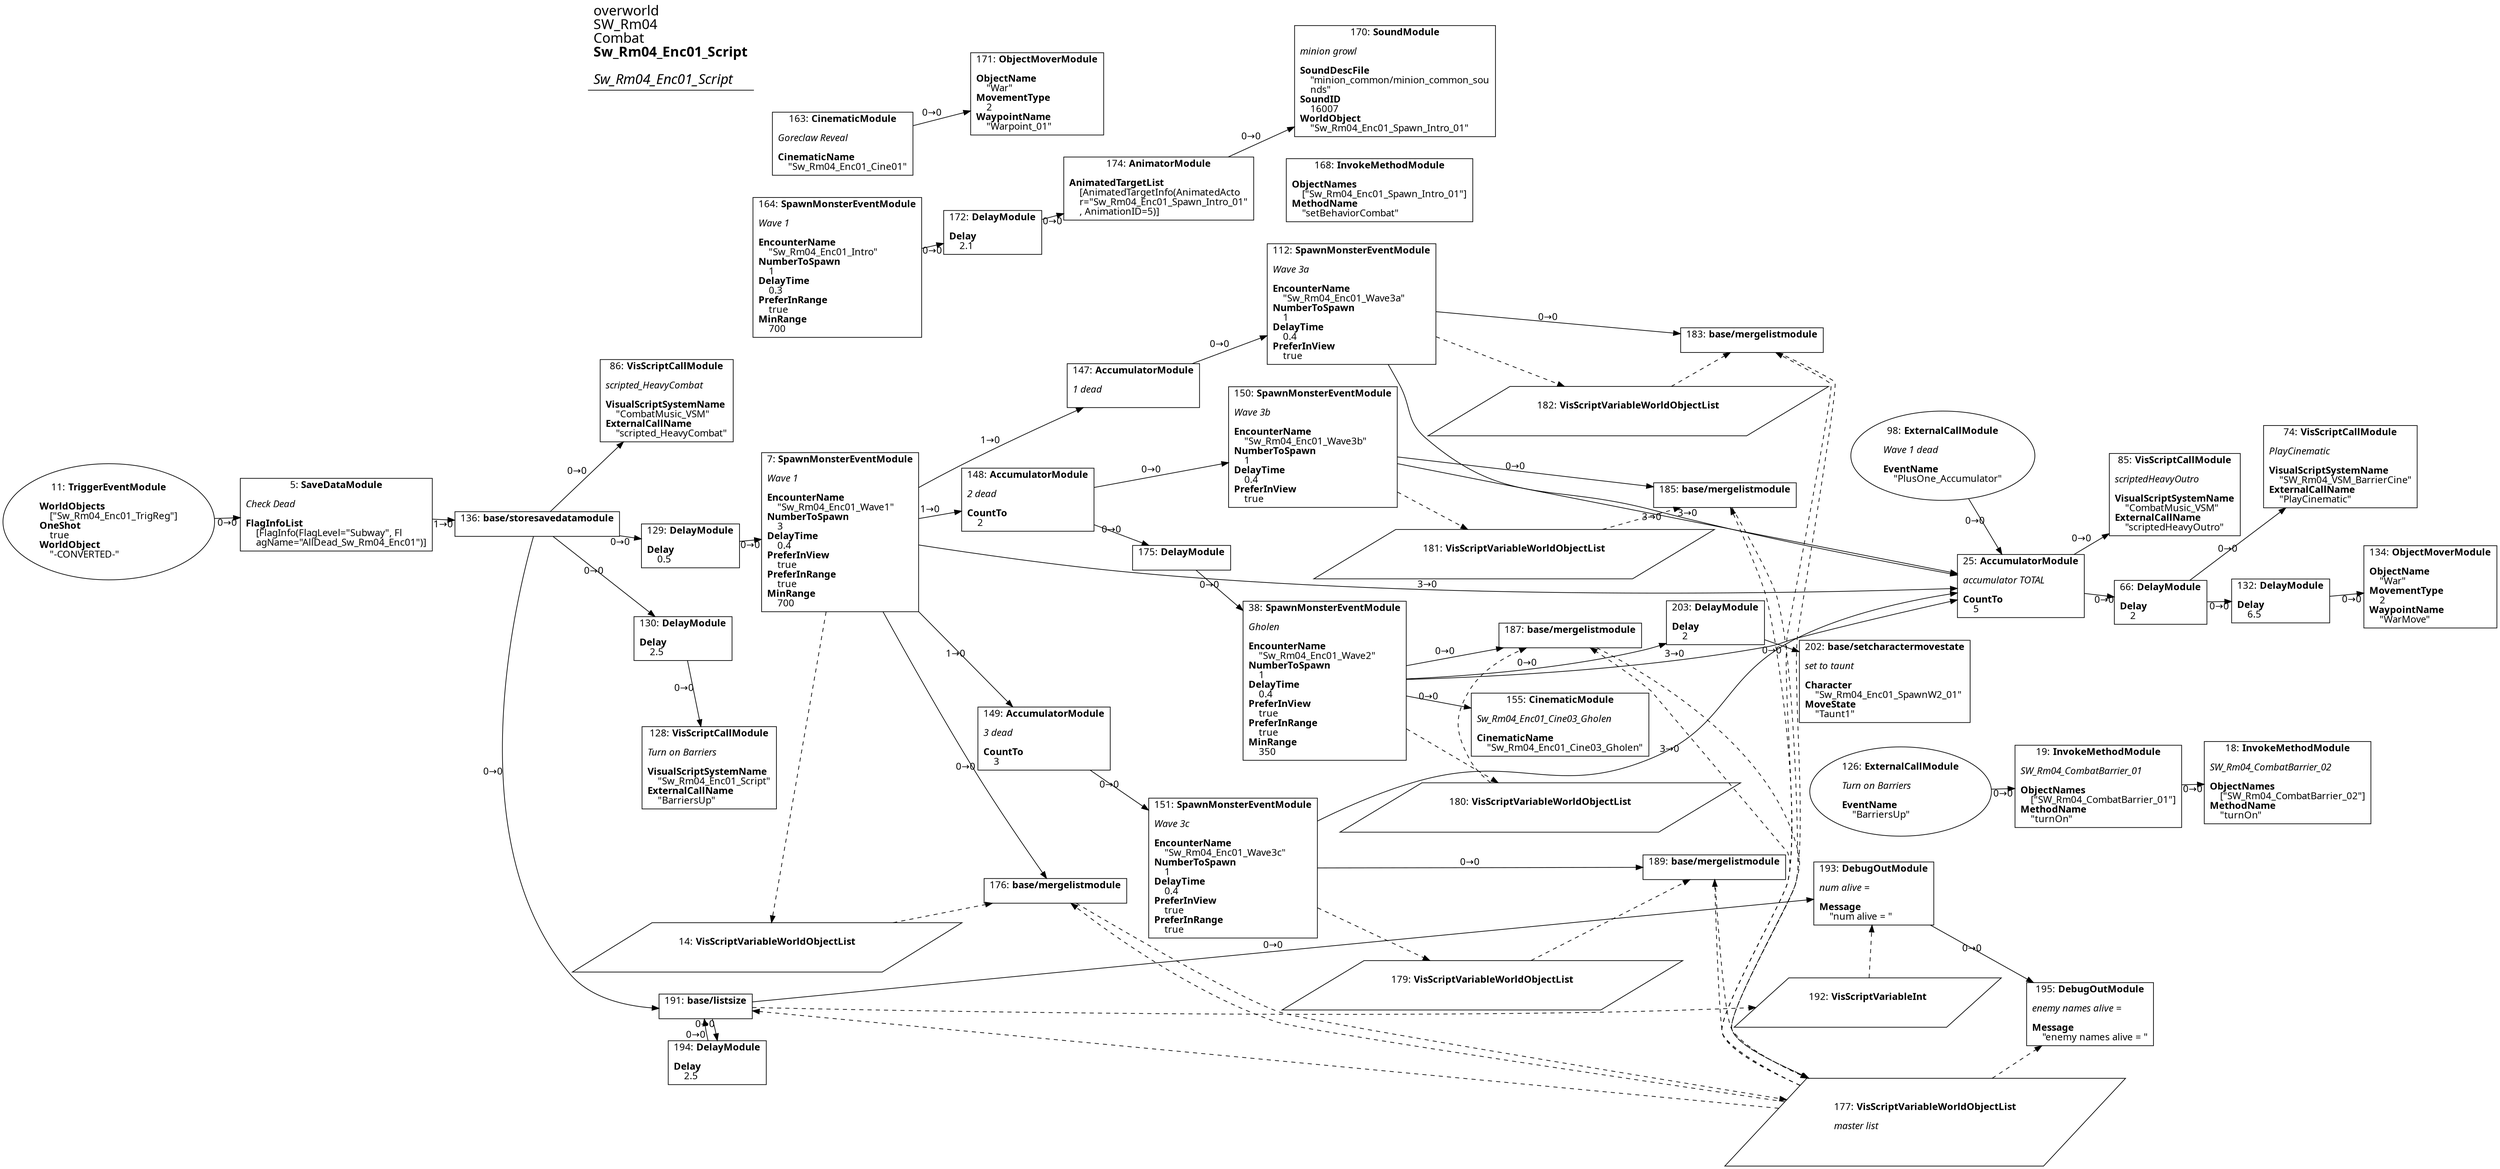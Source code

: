 digraph {
    layout = fdp;
    overlap = prism;
    sep = "+16";
    splines = spline;

    node [ shape = box ];

    graph [ fontname = "Segoe UI" ];
    node [ fontname = "Segoe UI" ];
    edge [ fontname = "Segoe UI" ];

    5 [ label = <5: <b>SaveDataModule</b><br/><br/><i>Check Dead<br align="left"/></i><br align="left"/><b>FlagInfoList</b><br align="left"/>    [FlagInfo(FlagLevel=&quot;Subway&quot;, Fl<br align="left"/>    agName=&quot;AllDead_Sw_Rm04_Enc01&quot;)]<br align="left"/>> ];
    5 [ pos = "0.75900006,0.19700001!" ];
    5 -> 136 [ label = "1→0" ];

    7 [ label = <7: <b>SpawnMonsterEventModule</b><br/><br/><i>Wave 1<br align="left"/></i><br align="left"/><b>EncounterName</b><br align="left"/>    &quot;Sw_Rm04_Enc01_Wave1&quot;<br align="left"/><b>NumberToSpawn</b><br align="left"/>    3<br align="left"/><b>DelayTime</b><br align="left"/>    0.4<br align="left"/><b>PreferInView</b><br align="left"/>    true<br align="left"/><b>PreferInRange</b><br align="left"/>    true<br align="left"/><b>MinRange</b><br align="left"/>    700<br align="left"/>> ];
    7 [ pos = "1.552,0.095000006!" ];
    7 -> 149 [ label = "1→0" ];
    7 -> 148 [ label = "1→0" ];
    7 -> 147 [ label = "1→0" ];
    7 -> 176 [ label = "0→0" ];
    7 -> 25 [ label = "3→0" ];
    7 -> 14 [ style = dashed ];

    11 [ label = <11: <b>TriggerEventModule</b><br/><br/><b>WorldObjects</b><br align="left"/>    [&quot;Sw_Rm04_Enc01_TrigReg&quot;]<br align="left"/><b>OneShot</b><br align="left"/>    true<br align="left"/><b>WorldObject</b><br align="left"/>    &quot;-CONVERTED-&quot;<br align="left"/>> ];
    11 [ shape = oval ]
    11 [ pos = "0.521,0.19700001!" ];
    11 -> 5 [ label = "0→0" ];

    14 [ label = <14: <b>VisScriptVariableWorldObjectList</b><br/><br/>> ];
    14 [ shape = parallelogram ]
    14 [ pos = "1.7420001,-0.78400004!" ];

    18 [ label = <18: <b>InvokeMethodModule</b><br/><br/><i>SW_Rm04_CombatBarrier_02<br align="left"/></i><br align="left"/><b>ObjectNames</b><br align="left"/>    [&quot;SW_Rm04_CombatBarrier_02&quot;]<br align="left"/><b>MethodName</b><br align="left"/>    &quot;turnOn&quot;<br align="left"/>> ];
    18 [ pos = "4.242,-0.587!" ];

    19 [ label = <19: <b>InvokeMethodModule</b><br/><br/><i>SW_Rm04_CombatBarrier_01<br align="left"/></i><br align="left"/><b>ObjectNames</b><br align="left"/>    [&quot;SW_Rm04_CombatBarrier_01&quot;]<br align="left"/><b>MethodName</b><br align="left"/>    &quot;turnOn&quot;<br align="left"/>> ];
    19 [ pos = "4.0420003,-0.587!" ];
    19 -> 18 [ label = "0→0" ];

    25 [ label = <25: <b>AccumulatorModule</b><br/><br/><i>accumulator TOTAL<br align="left"/></i><br align="left"/><b>CountTo</b><br align="left"/>    5<br align="left"/>> ];
    25 [ pos = "3.9910002,0.104!" ];
    25 -> 66 [ label = "0→0" ];
    25 -> 85 [ label = "0→0" ];

    38 [ label = <38: <b>SpawnMonsterEventModule</b><br/><br/><i>Gholen<br align="left"/></i><br align="left"/><b>EncounterName</b><br align="left"/>    &quot;Sw_Rm04_Enc01_Wave2&quot;<br align="left"/><b>NumberToSpawn</b><br align="left"/>    1<br align="left"/><b>DelayTime</b><br align="left"/>    0.4<br align="left"/><b>PreferInView</b><br align="left"/>    true<br align="left"/><b>PreferInRange</b><br align="left"/>    true<br align="left"/><b>MinRange</b><br align="left"/>    350<br align="left"/>> ];
    38 [ pos = "2.515,-0.091000006!" ];
    38 -> 25 [ label = "3→0" ];
    38 -> 155 [ label = "0→0" ];
    38 -> 187 [ label = "0→0" ];
    38 -> 203 [ label = "0→0" ];
    38 -> 180 [ style = dashed ];

    66 [ label = <66: <b>DelayModule</b><br/><br/><b>Delay</b><br align="left"/>    2<br align="left"/>> ];
    66 [ pos = "4.294,0.104!" ];
    66 -> 74 [ label = "0→0" ];
    66 -> 132 [ label = "0→0" ];

    74 [ label = <74: <b>VisScriptCallModule</b><br/><br/><i>PlayCinematic<br align="left"/></i><br align="left"/><b>VisualScriptSystemName</b><br align="left"/>    &quot;SW_Rm04_VSM_BarrierCine&quot;<br align="left"/><b>ExternalCallName</b><br align="left"/>    &quot;PlayCinematic&quot;<br align="left"/>> ];
    74 [ pos = "4.491,0.28500003!" ];

    85 [ label = <85: <b>VisScriptCallModule</b><br/><br/><i>scriptedHeavyOutro<br align="left"/></i><br align="left"/><b>VisualScriptSystemName</b><br align="left"/>    &quot;CombatMusic_VSM&quot;<br align="left"/><b>ExternalCallName</b><br align="left"/>    &quot;scriptedHeavyOutro&quot;<br align="left"/>> ];
    85 [ pos = "4.25,0.22500001!" ];

    86 [ label = <86: <b>VisScriptCallModule</b><br/><br/><i>scripted_HeavyCombat<br align="left"/></i><br align="left"/><b>VisualScriptSystemName</b><br align="left"/>    &quot;CombatMusic_VSM&quot;<br align="left"/><b>ExternalCallName</b><br align="left"/>    &quot;scripted_HeavyCombat&quot;<br align="left"/>> ];
    86 [ pos = "1.2670001,0.36800003!" ];

    98 [ label = <98: <b>ExternalCallModule</b><br/><br/><i>Wave 1 dead<br align="left"/></i><br align="left"/><b>EventName</b><br align="left"/>    &quot;PlusOne_Accumulator&quot;<br align="left"/>> ];
    98 [ shape = oval ]
    98 [ pos = "3.7670002,0.33800003!" ];
    98 -> 25 [ label = "0→0" ];

    112 [ label = <112: <b>SpawnMonsterEventModule</b><br/><br/><i>Wave 3a<br align="left"/></i><br align="left"/><b>EncounterName</b><br align="left"/>    &quot;Sw_Rm04_Enc01_Wave3a&quot;<br align="left"/><b>NumberToSpawn</b><br align="left"/>    1<br align="left"/><b>DelayTime</b><br align="left"/>    0.4<br align="left"/><b>PreferInView</b><br align="left"/>    true<br align="left"/>> ];
    112 [ pos = "2.5100002,0.50200003!" ];
    112 -> 25 [ label = "3→0" ];
    112 -> 183 [ label = "0→0" ];
    112 -> 182 [ style = dashed ];

    126 [ label = <126: <b>ExternalCallModule</b><br/><br/><i>Turn on Barriers<br align="left"/></i><br align="left"/><b>EventName</b><br align="left"/>    &quot;BarriersUp&quot;<br align="left"/>> ];
    126 [ shape = oval ]
    126 [ pos = "3.805,-0.587!" ];
    126 -> 19 [ label = "0→0" ];

    128 [ label = <128: <b>VisScriptCallModule</b><br/><br/><i>Turn on Barriers<br align="left"/></i><br align="left"/><b>VisualScriptSystemName</b><br align="left"/>    &quot;Sw_Rm04_Enc01_Script&quot;<br align="left"/><b>ExternalCallName</b><br align="left"/>    &quot;BarriersUp&quot;<br align="left"/>> ];
    128 [ pos = "1.4580001,-0.296!" ];

    129 [ label = <129: <b>DelayModule</b><br/><br/><b>Delay</b><br align="left"/>    0.5<br align="left"/>> ];
    129 [ pos = "1.268,0.095000006!" ];
    129 -> 7 [ label = "0→0" ];

    130 [ label = <130: <b>DelayModule</b><br/><br/><b>Delay</b><br align="left"/>    2.5<br align="left"/>> ];
    130 [ pos = "1.269,-0.1!" ];
    130 -> 128 [ label = "0→0" ];

    132 [ label = <132: <b>DelayModule</b><br/><br/><b>Delay</b><br align="left"/>    6.5<br align="left"/>> ];
    132 [ pos = "4.4880004,0.104!" ];
    132 -> 134 [ label = "0→0" ];

    134 [ label = <134: <b>ObjectMoverModule</b><br/><br/><b>ObjectName</b><br align="left"/>    &quot;War&quot;<br align="left"/><b>MovementType</b><br align="left"/>    2<br align="left"/><b>WaypointName</b><br align="left"/>    &quot;WarMove&quot;<br align="left"/>> ];
    134 [ pos = "4.668,0.104!" ];

    136 [ label = <136: <b>base/storesavedatamodule</b><br/><br/>> ];
    136 [ pos = "0.96800005,0.17400001!" ];
    136 -> 130 [ label = "0→0" ];
    136 -> 129 [ label = "0→0" ];
    136 -> 86 [ label = "0→0" ];
    136 -> 191 [ label = "0→0" ];

    147 [ label = <147: <b>AccumulatorModule</b><br/><br/><i>1 dead<br align="left"/></i><br align="left"/>> ];
    147 [ pos = "2.217,0.386!" ];
    147 -> 112 [ label = "0→0" ];

    148 [ label = <148: <b>AccumulatorModule</b><br/><br/><i>2 dead<br align="left"/></i><br align="left"/><b>CountTo</b><br align="left"/>    2<br align="left"/>> ];
    148 [ pos = "2.0670002,0.072000004!" ];
    148 -> 150 [ label = "0→0" ];
    148 -> 175 [ label = "0→0" ];

    149 [ label = <149: <b>AccumulatorModule</b><br/><br/><i>3 dead<br align="left"/></i><br align="left"/><b>CountTo</b><br align="left"/>    3<br align="left"/>> ];
    149 [ pos = "2.216,-0.252!" ];
    149 -> 151 [ label = "0→0" ];

    150 [ label = <150: <b>SpawnMonsterEventModule</b><br/><br/><i>Wave 3b<br align="left"/></i><br align="left"/><b>EncounterName</b><br align="left"/>    &quot;Sw_Rm04_Enc01_Wave3b&quot;<br align="left"/><b>NumberToSpawn</b><br align="left"/>    1<br align="left"/><b>DelayTime</b><br align="left"/>    0.4<br align="left"/><b>PreferInView</b><br align="left"/>    true<br align="left"/>> ];
    150 [ pos = "2.513,0.193!" ];
    150 -> 25 [ label = "3→0" ];
    150 -> 185 [ label = "0→0" ];
    150 -> 181 [ style = dashed ];

    151 [ label = <151: <b>SpawnMonsterEventModule</b><br/><br/><i>Wave 3c<br align="left"/></i><br align="left"/><b>EncounterName</b><br align="left"/>    &quot;Sw_Rm04_Enc01_Wave3c&quot;<br align="left"/><b>NumberToSpawn</b><br align="left"/>    1<br align="left"/><b>DelayTime</b><br align="left"/>    0.4<br align="left"/><b>PreferInView</b><br align="left"/>    true<br align="left"/><b>PreferInRange</b><br align="left"/>    true<br align="left"/>> ];
    151 [ pos = "2.5140002,-0.40500003!" ];
    151 -> 25 [ label = "3→0" ];
    151 -> 189 [ label = "0→0" ];
    151 -> 179 [ style = dashed ];

    155 [ label = <155: <b>CinematicModule</b><br/><br/><i>Sw_Rm04_Enc01_Cine03_Gholen<br align="left"/></i><br align="left"/><b>CinematicName</b><br align="left"/>    &quot;Sw_Rm04_Enc01_Cine03_Gholen&quot;<br align="left"/>> ];
    155 [ pos = "2.8880002,-0.17!" ];

    163 [ label = <163: <b>CinematicModule</b><br/><br/><i>Goreclaw Reveal<br align="left"/></i><br align="left"/><b>CinematicName</b><br align="left"/>    &quot;Sw_Rm04_Enc01_Cine01&quot;<br align="left"/>> ];
    163 [ pos = "0.634,1.9940001!" ];
    163 -> 171 [ label = "0→0" ];

    164 [ label = <164: <b>SpawnMonsterEventModule</b><br/><br/><i>Wave 1<br align="left"/></i><br align="left"/><b>EncounterName</b><br align="left"/>    &quot;Sw_Rm04_Enc01_Intro&quot;<br align="left"/><b>NumberToSpawn</b><br align="left"/>    1<br align="left"/><b>DelayTime</b><br align="left"/>    0.3<br align="left"/><b>PreferInRange</b><br align="left"/>    true<br align="left"/><b>MinRange</b><br align="left"/>    700<br align="left"/>> ];
    164 [ pos = "0.634,1.8490001!" ];
    164 -> 172 [ label = "0→0" ];

    168 [ label = <168: <b>InvokeMethodModule</b><br/><br/><b>ObjectNames</b><br align="left"/>    [&quot;Sw_Rm04_Enc01_Spawn_Intro_01&quot;]<br align="left"/><b>MethodName</b><br align="left"/>    &quot;setBehaviorCombat&quot;<br align="left"/>> ];
    168 [ pos = "1.3440001,1.761!" ];

    170 [ label = <170: <b>SoundModule</b><br/><br/><i>minion growl<br align="left"/></i><br align="left"/><b>SoundDescFile</b><br align="left"/>    &quot;minion_common/minion_common_sou<br align="left"/>    nds&quot;<br align="left"/><b>SoundID</b><br align="left"/>    16007<br align="left"/><b>WorldObject</b><br align="left"/>    &quot;Sw_Rm04_Enc01_Spawn_Intro_01&quot;<br align="left"/>> ];
    170 [ pos = "1.345,1.9570001!" ];

    171 [ label = <171: <b>ObjectMoverModule</b><br/><br/><b>ObjectName</b><br align="left"/>    &quot;War&quot;<br align="left"/><b>MovementType</b><br align="left"/>    2<br align="left"/><b>WaypointName</b><br align="left"/>    &quot;Warpoint_01&quot;<br align="left"/>> ];
    171 [ pos = "0.91600007,2.068!" ];

    172 [ label = <172: <b>DelayModule</b><br/><br/><b>Delay</b><br align="left"/>    2.1<br align="left"/>> ];
    172 [ pos = "0.91,1.8490001!" ];
    172 -> 174 [ label = "0→0" ];

    174 [ label = <174: <b>AnimatorModule</b><br/><br/><b>AnimatedTargetList</b><br align="left"/>    [AnimatedTargetInfo(AnimatedActo<br align="left"/>    r=&quot;Sw_Rm04_Enc01_Spawn_Intro_01&quot;<br align="left"/>    , AnimationID=5)]<br align="left"/>> ];
    174 [ pos = "1.1060001,1.8490001!" ];
    174 -> 170 [ label = "0→0" ];

    175 [ label = <175: <b>DelayModule</b><br/><br/>> ];
    175 [ pos = "2.315,0.002!" ];
    175 -> 38 [ label = "0→0" ];

    176 [ label = <176: <b>base/mergelistmodule</b><br/><br/>> ];
    176 [ pos = "2.035,-0.66400003!" ];
    177 -> 176 [ style = dashed ];
    14 -> 176 [ style = dashed ];
    176 -> 177 [ style = dashed ];

    177 [ label = <177: <b>VisScriptVariableWorldObjectList</b><br/><br/><i>master list<br align="left"/></i><br align="left"/>> ];
    177 [ shape = parallelogram ]
    177 [ pos = "3.8620002,-1.245!" ];

    179 [ label = <179: <b>VisScriptVariableWorldObjectList</b><br/><br/>> ];
    179 [ shape = parallelogram ]
    179 [ pos = "2.8070002,-0.69100004!" ];

    180 [ label = <180: <b>VisScriptVariableWorldObjectList</b><br/><br/>> ];
    180 [ shape = parallelogram ]
    180 [ pos = "2.799,-0.31100002!" ];

    181 [ label = <181: <b>VisScriptVariableWorldObjectList</b><br/><br/>> ];
    181 [ shape = parallelogram ]
    181 [ pos = "2.769,0.014!" ];

    182 [ label = <182: <b>VisScriptVariableWorldObjectList</b><br/><br/>> ];
    182 [ shape = parallelogram ]
    182 [ pos = "2.7700002,0.27800003!" ];

    183 [ label = <183: <b>base/mergelistmodule</b><br/><br/>> ];
    183 [ pos = "3.0330002,0.535!" ];
    182 -> 183 [ style = dashed ];
    177 -> 183 [ style = dashed ];
    183 -> 177 [ style = dashed ];

    185 [ label = <185: <b>base/mergelistmodule</b><br/><br/>> ];
    185 [ pos = "3.0410001,0.142!" ];
    177 -> 185 [ style = dashed ];
    181 -> 185 [ style = dashed ];
    185 -> 177 [ style = dashed ];

    187 [ label = <187: <b>base/mergelistmodule</b><br/><br/>> ];
    187 [ pos = "3.094,-0.09200001!" ];
    177 -> 187 [ style = dashed ];
    187 -> 177 [ style = dashed ];
    180 -> 187 [ style = dashed ];

    189 [ label = <189: <b>base/mergelistmodule</b><br/><br/>> ];
    189 [ pos = "3.0920002,-0.46500003!" ];
    177 -> 189 [ style = dashed ];
    189 -> 177 [ style = dashed ];
    179 -> 189 [ style = dashed ];

    191 [ label = <191: <b>base/listsize</b><br/><br/>> ];
    191 [ pos = "1.5120001,-0.96400005!" ];
    191 -> 193 [ label = "0→0" ];
    191 -> 194 [ label = "0→0" ];
    191 -> 192 [ style = dashed ];
    177 -> 191 [ style = dashed ];

    192 [ label = <192: <b>VisScriptVariableInt</b><br/><br/>> ];
    192 [ shape = parallelogram ]
    192 [ pos = "3.854,-1.064!" ];

    193 [ label = <193: <b>DebugOutModule</b><br/><br/><i>num alive = <br align="left"/></i><br align="left"/><b>Message</b><br align="left"/>    &quot;num alive = &quot;<br align="left"/>> ];
    193 [ pos = "3.956,-0.947!" ];
    193 -> 195 [ label = "0→0" ];
    192 -> 193 [ style = dashed ];

    194 [ label = <194: <b>DelayModule</b><br/><br/><b>Delay</b><br align="left"/>    2.5<br align="left"/>> ];
    194 [ pos = "1.5170001,-1.1400001!" ];
    194 -> 191 [ label = "0→0" ];

    195 [ label = <195: <b>DebugOutModule</b><br/><br/><i>enemy names alive = <br align="left"/></i><br align="left"/><b>Message</b><br align="left"/>    &quot;enemy names alive = &quot;<br align="left"/>> ];
    195 [ pos = "4.102,-1.1!" ];
    177 -> 195 [ style = dashed ];

    202 [ label = <202: <b>base/setcharactermovestate</b><br/><br/><i>set to taunt<br align="left"/></i><br align="left"/><b>Character</b><br align="left"/>    &quot;Sw_Rm04_Enc01_SpawnW2_01&quot;<br align="left"/><b>MoveState</b><br align="left"/>    &quot;Taunt1&quot;<br align="left"/>> ];
    202 [ pos = "3.571,-0.115!" ];

    203 [ label = <203: <b>DelayModule</b><br/><br/><b>Delay</b><br align="left"/>    2<br align="left"/>> ];
    203 [ pos = "3.403,-0.08800001!" ];
    203 -> 202 [ label = "0→0" ];

    title [ pos = "0.52000004,2.069!" ];
    title [ shape = underline ];
    title [ label = <<font point-size="20">overworld<br align="left"/>SW_Rm04<br align="left"/>Combat<br align="left"/><b>Sw_Rm04_Enc01_Script</b><br align="left"/><br/><i>Sw_Rm04_Enc01_Script</i><br align="left"/></font>> ];
}
